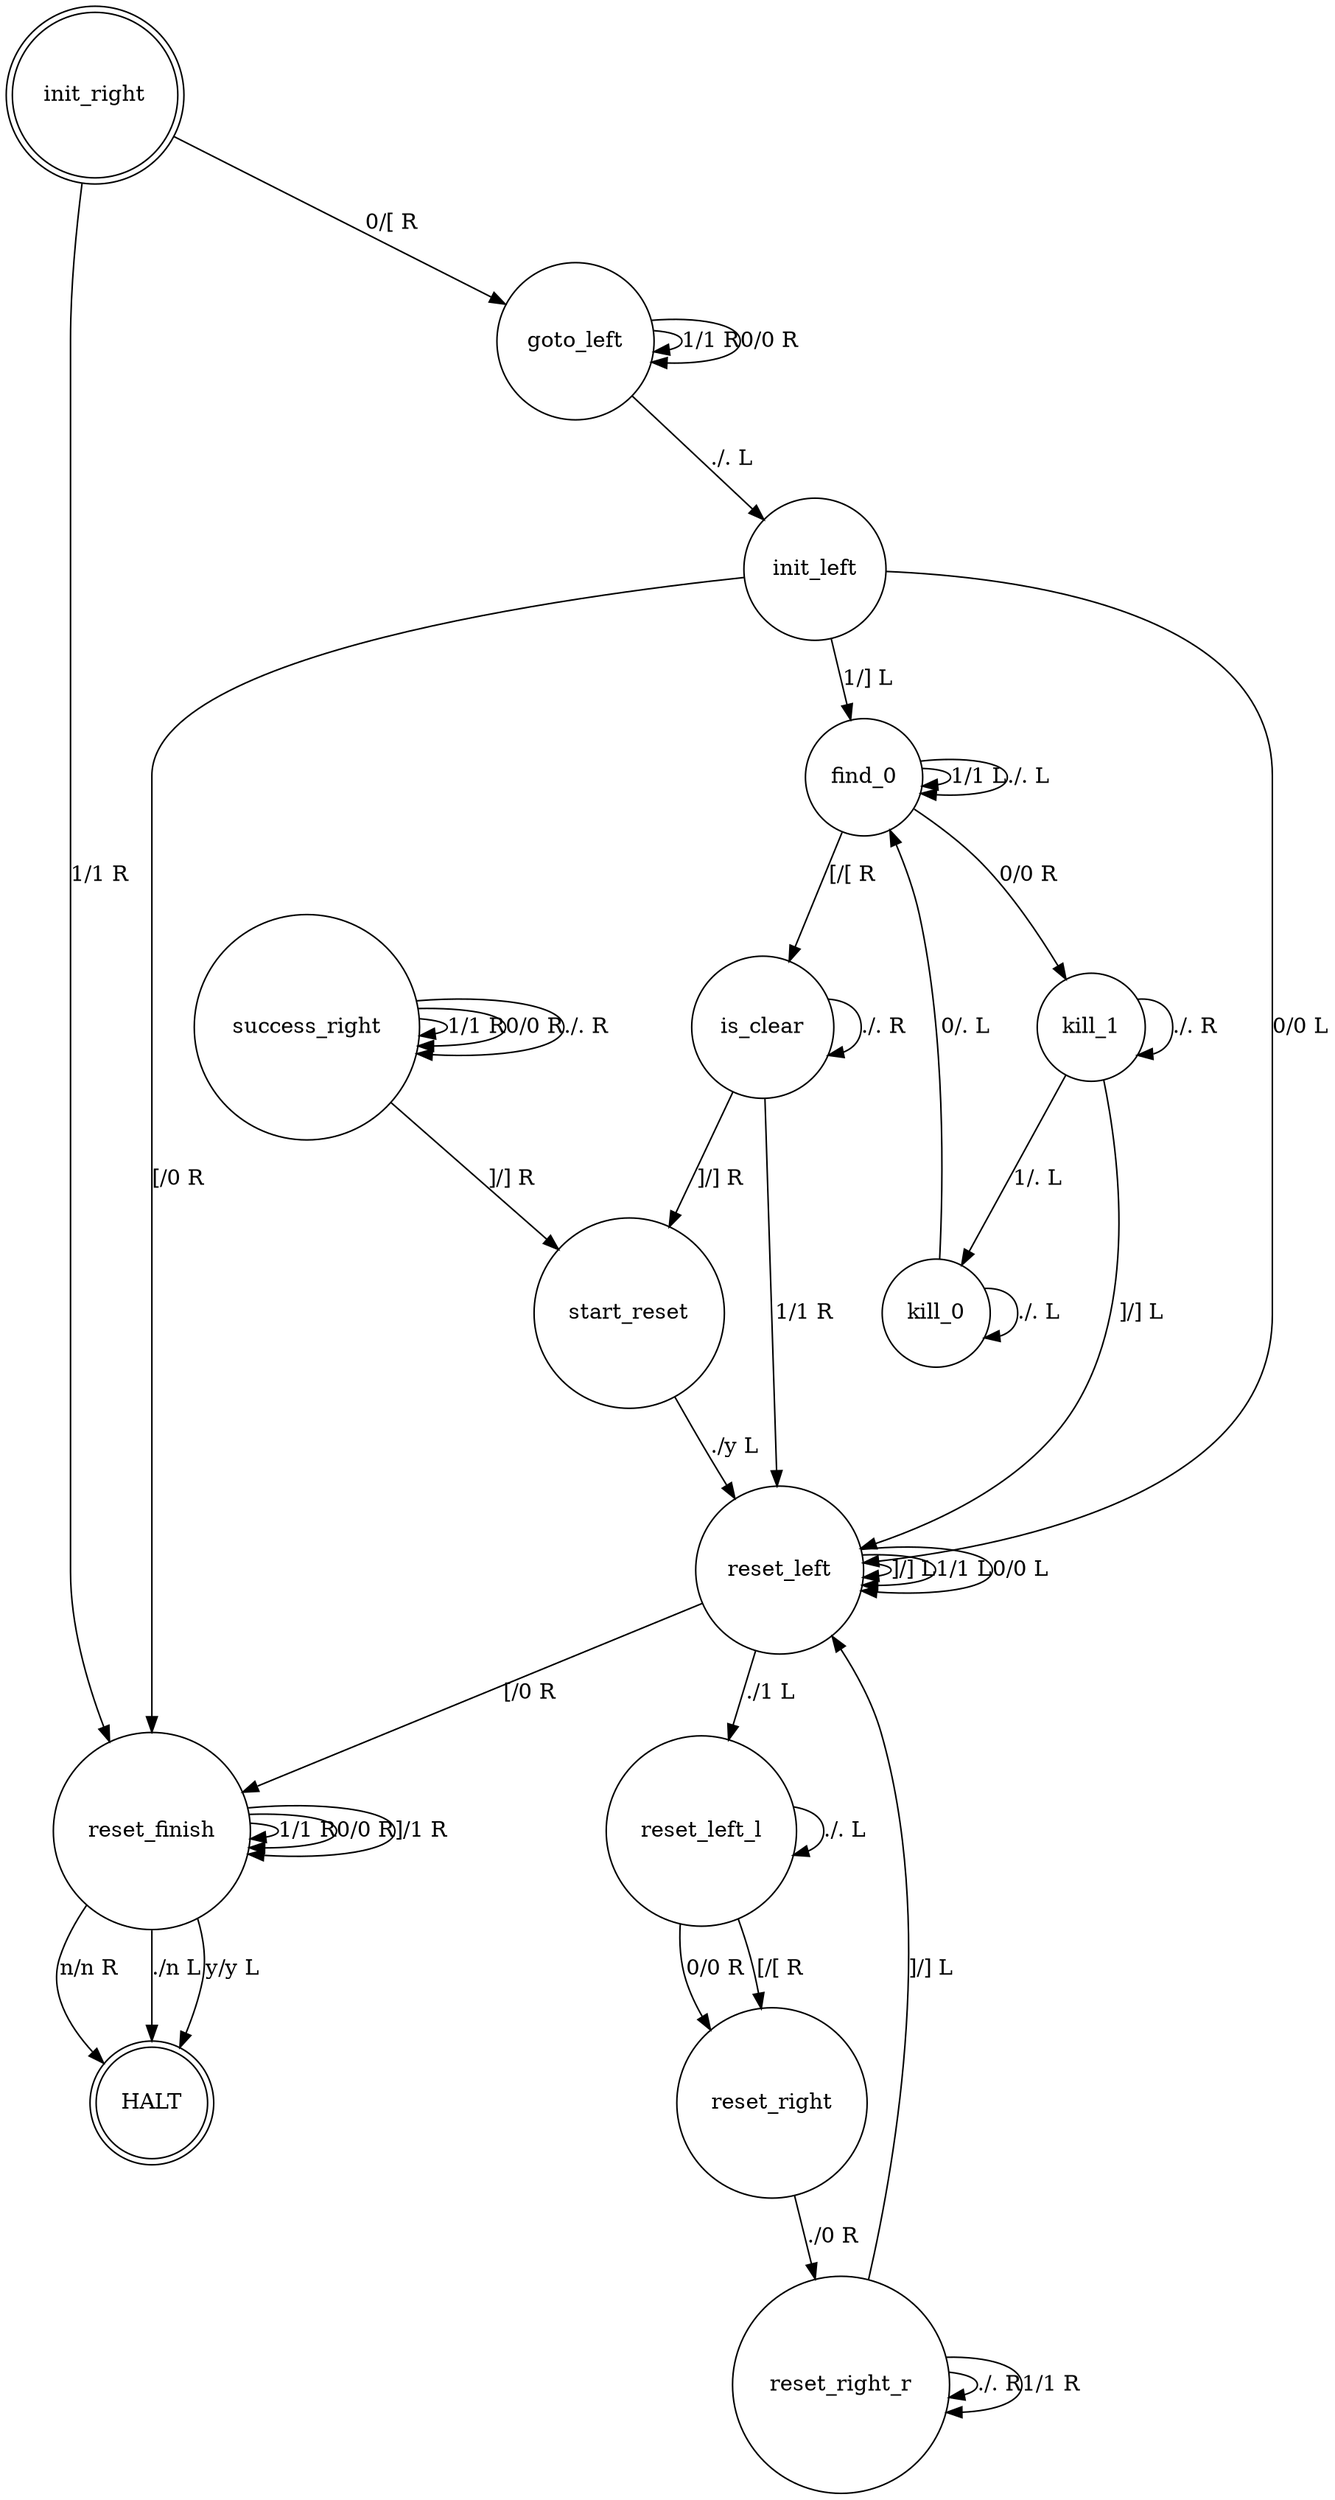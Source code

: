 digraph "0*n == 1*n" {
	node [shape=doublecircle]
	init_right
	HALT
	node [shape=circle]
	init_right -> goto_left [label="0/[ R"]
	init_right -> reset_finish [label="1/1 R"]
	goto_left -> goto_left [label="1/1 R"]
	goto_left -> goto_left [label="0/0 R"]
	goto_left -> init_left [label="./. L"]
	init_left -> find_0 [label="1/] L"]
	init_left -> reset_finish [label="[/0 R"]
	init_left -> reset_left [label="0/0 L"]
	find_0 -> find_0 [label="1/1 L"]
	find_0 -> find_0 [label="./. L"]
	find_0 -> kill_1 [label="0/0 R"]
	find_0 -> is_clear [label="[/[ R"]
	is_clear -> is_clear [label="./. R"]
	is_clear -> start_reset [label="]/] R"]
	is_clear -> reset_left [label="1/1 R"]
	start_reset -> reset_left [label="./y L"]
	kill_1 -> kill_0 [label="1/. L"]
	kill_1 -> kill_1 [label="./. R"]
	kill_1 -> reset_left [label="]/] L"]
	kill_0 -> find_0 [label="0/. L"]
	kill_0 -> kill_0 [label="./. L"]
	success_right -> success_right [label="1/1 R"]
	success_right -> success_right [label="0/0 R"]
	success_right -> success_right [label="./. R"]
	success_right -> start_reset [label="]/] R"]
	reset_left -> reset_left_l [label="./1 L"]
	reset_left -> reset_left [label="]/] L"]
	reset_left -> reset_left [label="1/1 L"]
	reset_left -> reset_left [label="0/0 L"]
	reset_left -> reset_finish [label="[/0 R"]
	reset_left_l -> reset_right [label="[/[ R"]
	reset_left_l -> reset_right [label="0/0 R"]
	reset_left_l -> reset_left_l [label="./. L"]
	reset_right -> reset_right_r [label="./0 R"]
	reset_right_r -> reset_right_r [label="./. R"]
	reset_right_r -> reset_right_r [label="1/1 R"]
	reset_right_r -> reset_left [label="]/] L"]
	reset_finish -> reset_finish [label="1/1 R"]
	reset_finish -> reset_finish [label="0/0 R"]
	reset_finish -> reset_finish [label="]/1 R"]
	reset_finish -> HALT [label="n/n R"]
	reset_finish -> HALT [label="./n L"]
	reset_finish -> HALT [label="y/y L"]
}
